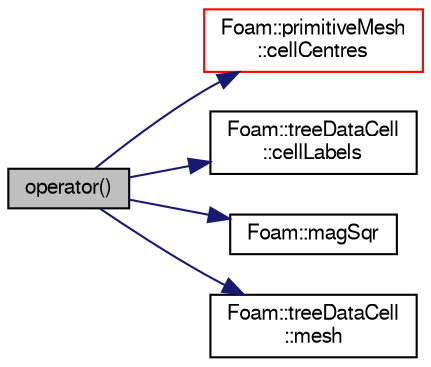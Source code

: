 digraph "operator()"
{
  bgcolor="transparent";
  edge [fontname="FreeSans",fontsize="10",labelfontname="FreeSans",labelfontsize="10"];
  node [fontname="FreeSans",fontsize="10",shape=record];
  rankdir="LR";
  Node4 [label="operator()",height=0.2,width=0.4,color="black", fillcolor="grey75", style="filled", fontcolor="black"];
  Node4 -> Node5 [color="midnightblue",fontsize="10",style="solid",fontname="FreeSans"];
  Node5 [label="Foam::primitiveMesh\l::cellCentres",height=0.2,width=0.4,color="red",URL="$a27530.html#a7300aee2989c6ec70e39436816461902"];
  Node4 -> Node66 [color="midnightblue",fontsize="10",style="solid",fontname="FreeSans"];
  Node66 [label="Foam::treeDataCell\l::cellLabels",height=0.2,width=0.4,color="black",URL="$a25630.html#aba9d8dea73f2ca4cd6dd5822b174d4ba"];
  Node4 -> Node67 [color="midnightblue",fontsize="10",style="solid",fontname="FreeSans"];
  Node67 [label="Foam::magSqr",height=0.2,width=0.4,color="black",URL="$a21124.html#ae6fff2c6981e6d9618aa5038e69def6e"];
  Node4 -> Node68 [color="midnightblue",fontsize="10",style="solid",fontname="FreeSans"];
  Node68 [label="Foam::treeDataCell\l::mesh",height=0.2,width=0.4,color="black",URL="$a25630.html#ae78c91f8ff731c07ccc4351d9fe861ba"];
}
